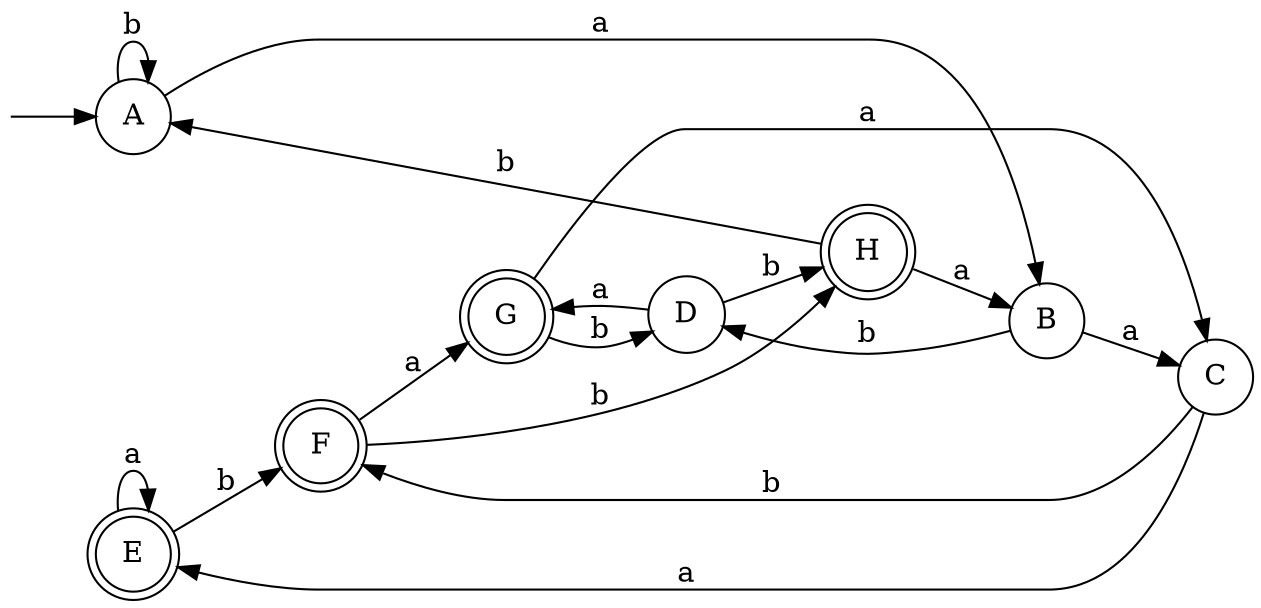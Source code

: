 digraph {
    rankdir=LR;

    node [shape=circle]
    E, F, G, H [shape=doublecircle]

    START [label="", fixedsize="false", width=0, height=0, shape=none];
    START -> A

    {
        rank = same;
        A;
        E;
    }

    A -> B [label="a"];
    B -> C [label="a"];
    C -> E [label="a"];
    D -> G [label="a"];
    E -> E [label="a"];
    F -> G [label="a"];
    G -> C [label="a"];
    H -> B [label="a"];

    A -> A [label="b"];
    B -> D [label="b"];
    C -> F [label="b"];
    D -> H [label="b"];
    E -> F [label="b"];
    F -> H [label="b"];
    G -> D [label="b"];
    H -> A [label="b"];
}
